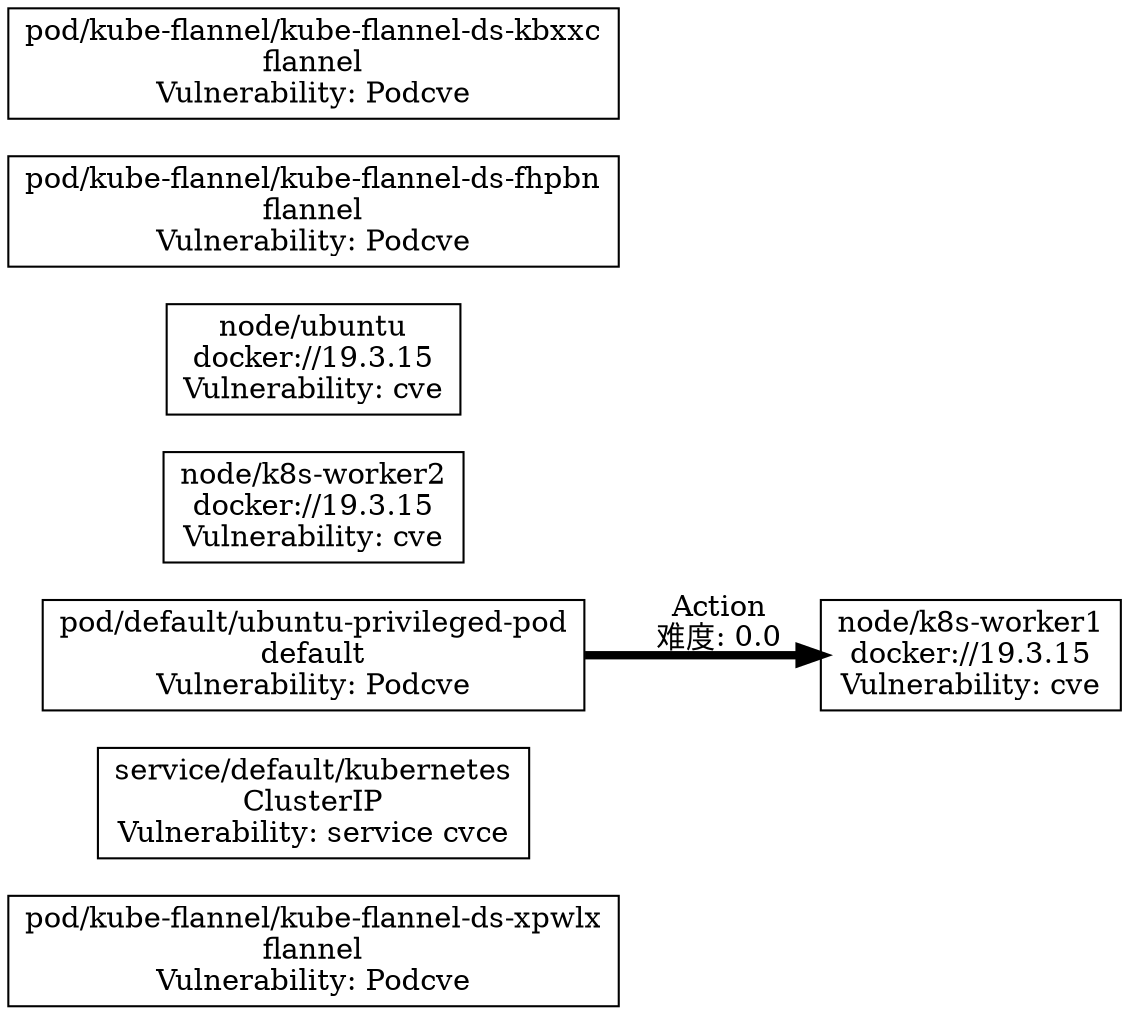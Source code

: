 digraph AttackGraph {
  rankdir=LR;
  node [shape=box, style=filled];
  "pod-kube-flannel-kube-flannel-ds-xpwlx" [label="pod/kube-flannel/kube-flannel-ds-xpwlx\nflannel\nVulnerability: Podcve", fillcolor="white"];
  "svc-default-kubernetes" [label="service/default/kubernetes\nClusterIP\nVulnerability: service cvce", fillcolor="white"];
  "node-k8s-worker1" [label="node/k8s-worker1\ndocker://19.3.15\nVulnerability: cve", fillcolor="white"];
  "node-k8s-worker2" [label="node/k8s-worker2\ndocker://19.3.15\nVulnerability: cve", fillcolor="white"];
  "node-ubuntu" [label="node/ubuntu\ndocker://19.3.15\nVulnerability: cve", fillcolor="white"];
  "pod-default-ubuntu-privileged-pod" [label="pod/default/ubuntu-privileged-pod\ndefault\nVulnerability: Podcve", fillcolor="white"];
  "pod-kube-flannel-kube-flannel-ds-fhpbn" [label="pod/kube-flannel/kube-flannel-ds-fhpbn\nflannel\nVulnerability: Podcve", fillcolor="white"];
  "pod-kube-flannel-kube-flannel-ds-kbxxc" [label="pod/kube-flannel/kube-flannel-ds-kbxxc\nflannel\nVulnerability: Podcve", fillcolor="white"];
  "pod-default-ubuntu-privileged-pod" -> "node-k8s-worker1" [label="Action\n难度: 0.0", penwidth=4.0];
}

